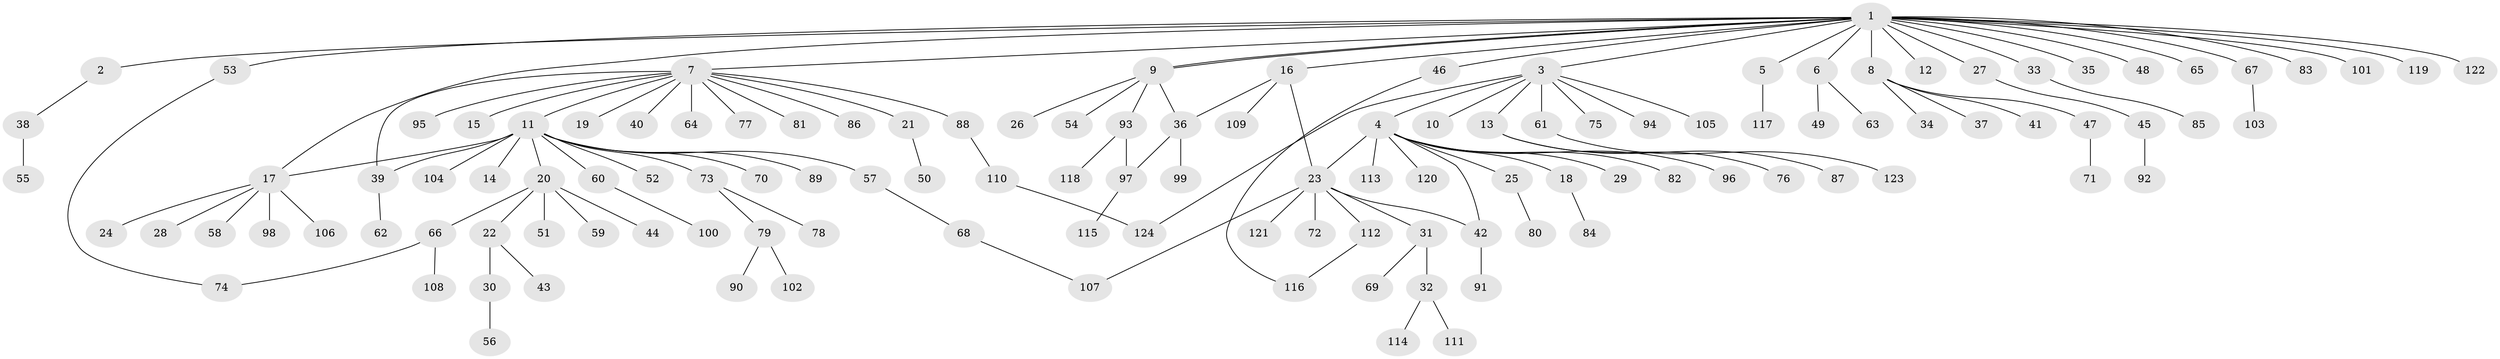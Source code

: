 // coarse degree distribution, {13: 0.02, 3: 0.1, 6: 0.08, 1: 0.44, 2: 0.32, 4: 0.02, 8: 0.02}
// Generated by graph-tools (version 1.1) at 2025/50/03/04/25 22:50:43]
// undirected, 124 vertices, 134 edges
graph export_dot {
  node [color=gray90,style=filled];
  1;
  2;
  3;
  4;
  5;
  6;
  7;
  8;
  9;
  10;
  11;
  12;
  13;
  14;
  15;
  16;
  17;
  18;
  19;
  20;
  21;
  22;
  23;
  24;
  25;
  26;
  27;
  28;
  29;
  30;
  31;
  32;
  33;
  34;
  35;
  36;
  37;
  38;
  39;
  40;
  41;
  42;
  43;
  44;
  45;
  46;
  47;
  48;
  49;
  50;
  51;
  52;
  53;
  54;
  55;
  56;
  57;
  58;
  59;
  60;
  61;
  62;
  63;
  64;
  65;
  66;
  67;
  68;
  69;
  70;
  71;
  72;
  73;
  74;
  75;
  76;
  77;
  78;
  79;
  80;
  81;
  82;
  83;
  84;
  85;
  86;
  87;
  88;
  89;
  90;
  91;
  92;
  93;
  94;
  95;
  96;
  97;
  98;
  99;
  100;
  101;
  102;
  103;
  104;
  105;
  106;
  107;
  108;
  109;
  110;
  111;
  112;
  113;
  114;
  115;
  116;
  117;
  118;
  119;
  120;
  121;
  122;
  123;
  124;
  1 -- 2;
  1 -- 3;
  1 -- 5;
  1 -- 6;
  1 -- 7;
  1 -- 8;
  1 -- 9;
  1 -- 9;
  1 -- 12;
  1 -- 16;
  1 -- 17;
  1 -- 27;
  1 -- 33;
  1 -- 35;
  1 -- 46;
  1 -- 48;
  1 -- 53;
  1 -- 65;
  1 -- 67;
  1 -- 83;
  1 -- 101;
  1 -- 119;
  1 -- 122;
  2 -- 38;
  3 -- 4;
  3 -- 10;
  3 -- 13;
  3 -- 61;
  3 -- 75;
  3 -- 94;
  3 -- 105;
  3 -- 124;
  4 -- 18;
  4 -- 23;
  4 -- 25;
  4 -- 29;
  4 -- 42;
  4 -- 82;
  4 -- 96;
  4 -- 113;
  4 -- 120;
  5 -- 117;
  6 -- 49;
  6 -- 63;
  7 -- 11;
  7 -- 15;
  7 -- 19;
  7 -- 21;
  7 -- 39;
  7 -- 40;
  7 -- 64;
  7 -- 77;
  7 -- 81;
  7 -- 86;
  7 -- 88;
  7 -- 95;
  8 -- 34;
  8 -- 37;
  8 -- 41;
  8 -- 47;
  9 -- 26;
  9 -- 36;
  9 -- 54;
  9 -- 93;
  11 -- 14;
  11 -- 17;
  11 -- 20;
  11 -- 39;
  11 -- 52;
  11 -- 57;
  11 -- 60;
  11 -- 70;
  11 -- 73;
  11 -- 89;
  11 -- 104;
  13 -- 76;
  13 -- 87;
  16 -- 23;
  16 -- 36;
  16 -- 109;
  17 -- 24;
  17 -- 28;
  17 -- 58;
  17 -- 98;
  17 -- 106;
  18 -- 84;
  20 -- 22;
  20 -- 44;
  20 -- 51;
  20 -- 59;
  20 -- 66;
  21 -- 50;
  22 -- 30;
  22 -- 43;
  23 -- 31;
  23 -- 42;
  23 -- 72;
  23 -- 107;
  23 -- 112;
  23 -- 121;
  25 -- 80;
  27 -- 45;
  30 -- 56;
  31 -- 32;
  31 -- 69;
  32 -- 111;
  32 -- 114;
  33 -- 85;
  36 -- 97;
  36 -- 99;
  38 -- 55;
  39 -- 62;
  42 -- 91;
  45 -- 92;
  46 -- 116;
  47 -- 71;
  53 -- 74;
  57 -- 68;
  60 -- 100;
  61 -- 123;
  66 -- 74;
  66 -- 108;
  67 -- 103;
  68 -- 107;
  73 -- 78;
  73 -- 79;
  79 -- 90;
  79 -- 102;
  88 -- 110;
  93 -- 97;
  93 -- 118;
  97 -- 115;
  110 -- 124;
  112 -- 116;
}
